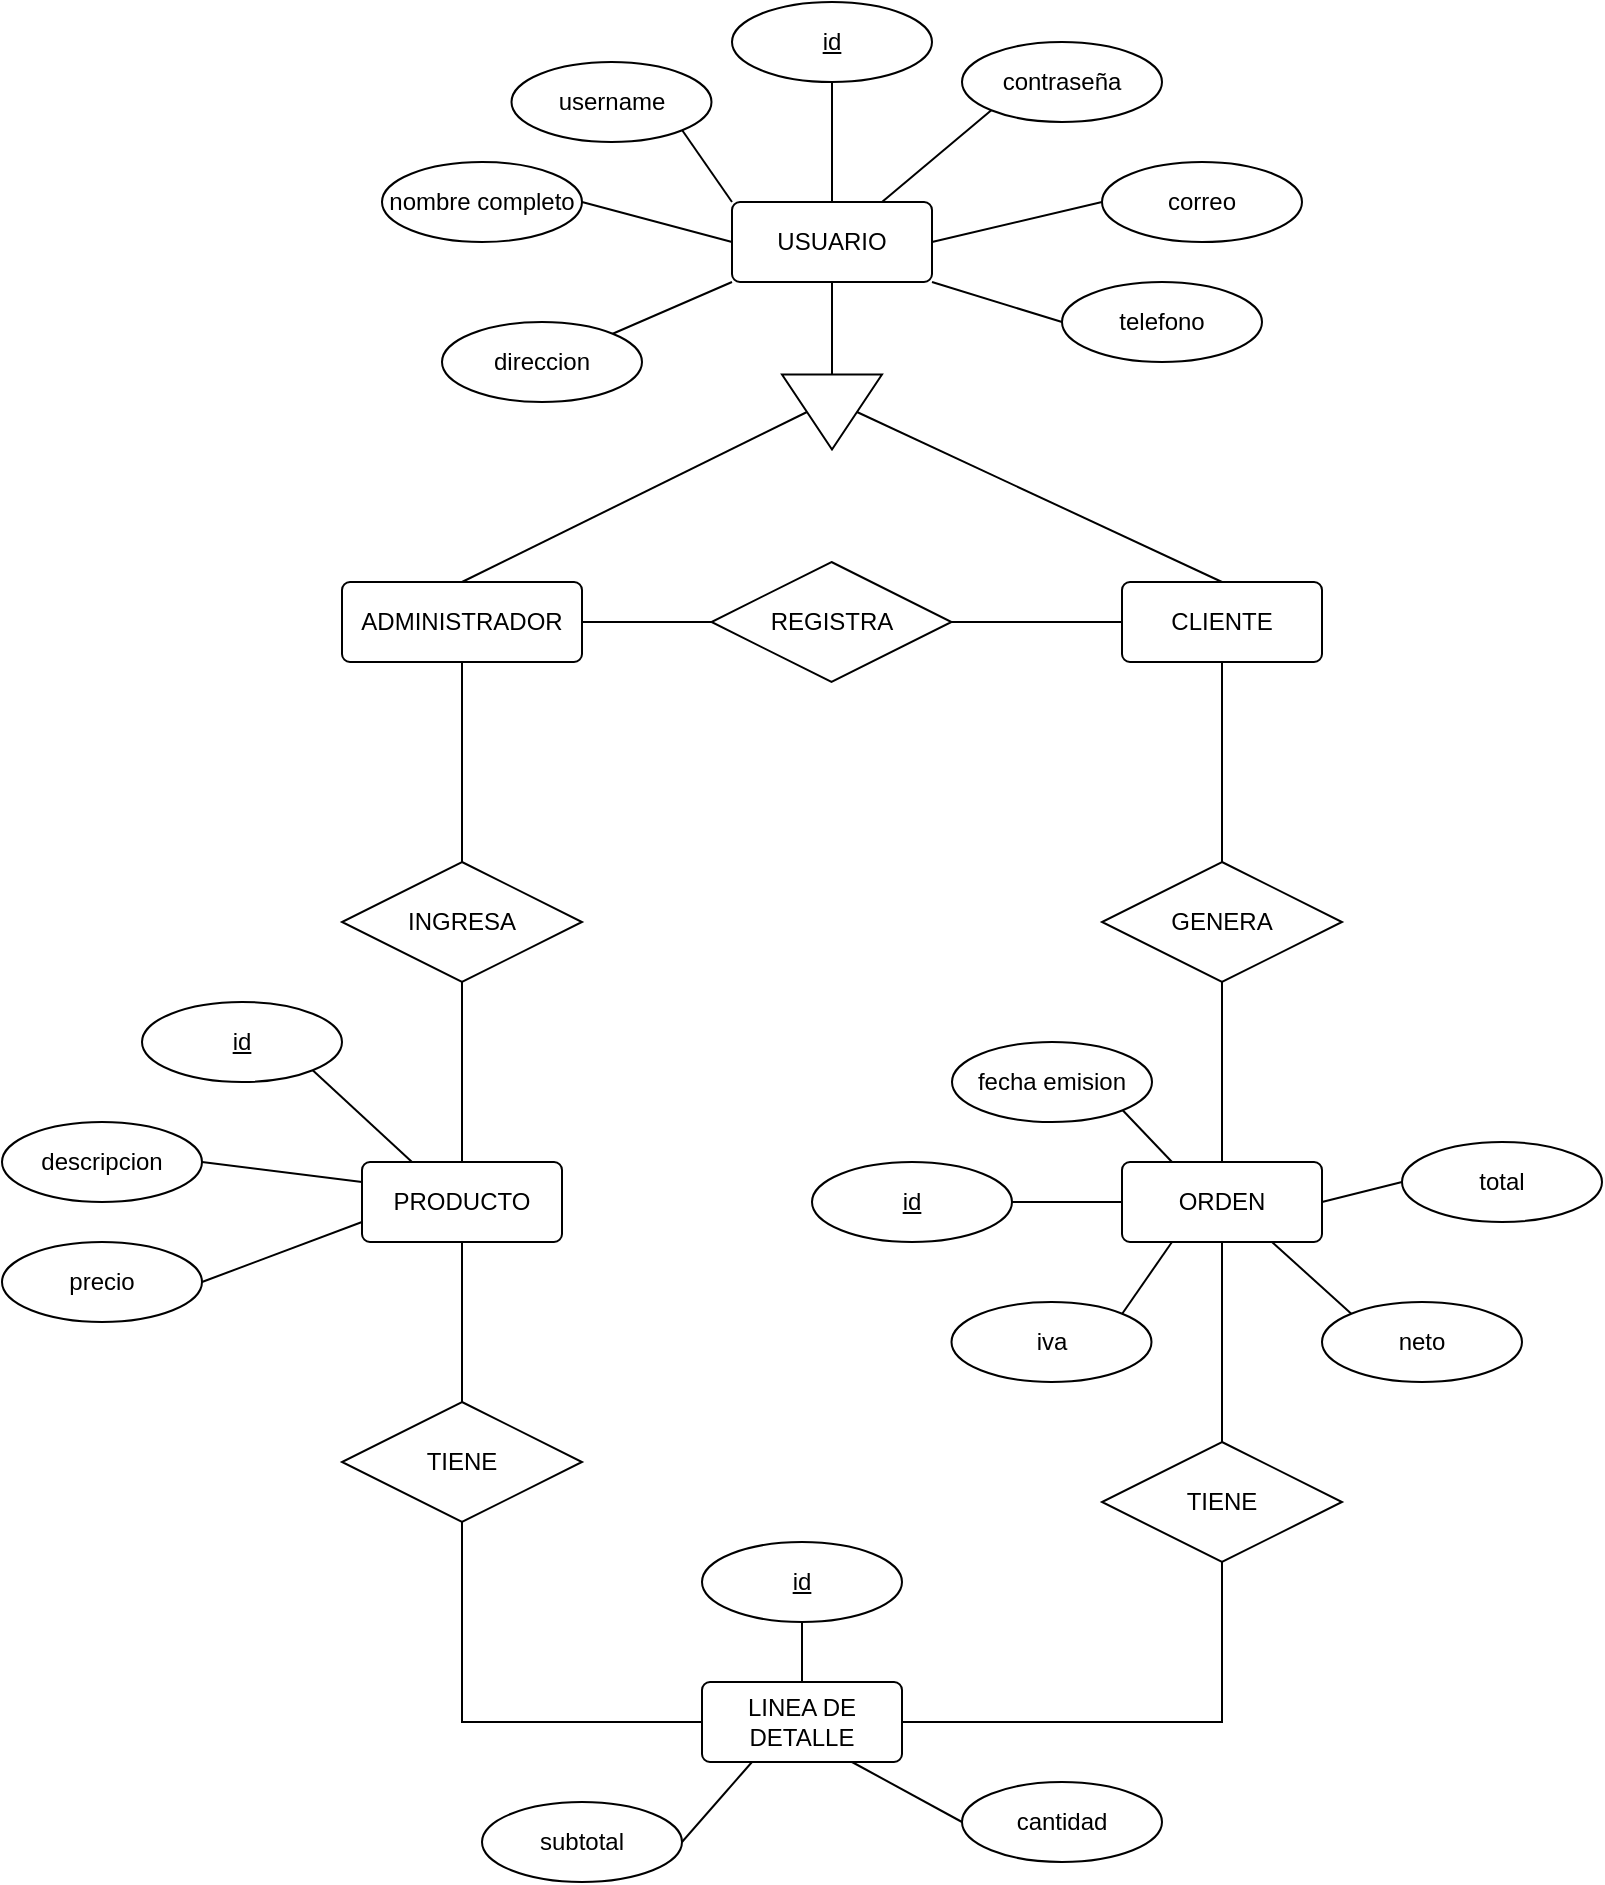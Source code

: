 <mxfile version="20.4.0" type="github">
  <diagram id="R2lEEEUBdFMjLlhIrx00" name="Page-1">
    <mxGraphModel dx="868" dy="482" grid="1" gridSize="10" guides="1" tooltips="1" connect="1" arrows="1" fold="1" page="1" pageScale="1" pageWidth="850" pageHeight="1100" math="0" shadow="0" extFonts="Permanent Marker^https://fonts.googleapis.com/css?family=Permanent+Marker">
      <root>
        <mxCell id="0" />
        <mxCell id="1" parent="0" />
        <mxCell id="k7mg1djWrPZgosc_BKo4-5" style="rounded=0;orthogonalLoop=1;jettySize=auto;html=1;exitX=0.5;exitY=1;exitDx=0;exitDy=0;entryX=0;entryY=0.5;entryDx=0;entryDy=0;endArrow=none;endFill=0;" edge="1" parent="1" source="k7mg1djWrPZgosc_BKo4-1" target="k7mg1djWrPZgosc_BKo4-2">
          <mxGeometry relative="1" as="geometry" />
        </mxCell>
        <mxCell id="k7mg1djWrPZgosc_BKo4-1" value="USUARIO" style="rounded=1;arcSize=10;whiteSpace=wrap;html=1;align=center;" vertex="1" parent="1">
          <mxGeometry x="385" y="120" width="100" height="40" as="geometry" />
        </mxCell>
        <mxCell id="k7mg1djWrPZgosc_BKo4-6" style="rounded=0;orthogonalLoop=1;jettySize=auto;html=1;exitX=0.5;exitY=1;exitDx=0;exitDy=0;entryX=0.5;entryY=0;entryDx=0;entryDy=0;endArrow=none;endFill=0;" edge="1" parent="1" source="k7mg1djWrPZgosc_BKo4-2" target="k7mg1djWrPZgosc_BKo4-3">
          <mxGeometry relative="1" as="geometry" />
        </mxCell>
        <mxCell id="k7mg1djWrPZgosc_BKo4-7" style="edgeStyle=none;rounded=0;orthogonalLoop=1;jettySize=auto;html=1;exitX=0.5;exitY=0;exitDx=0;exitDy=0;entryX=0.5;entryY=0;entryDx=0;entryDy=0;endArrow=none;endFill=0;" edge="1" parent="1" source="k7mg1djWrPZgosc_BKo4-2" target="k7mg1djWrPZgosc_BKo4-4">
          <mxGeometry relative="1" as="geometry" />
        </mxCell>
        <mxCell id="k7mg1djWrPZgosc_BKo4-2" value="" style="triangle;whiteSpace=wrap;html=1;rotation=90;" vertex="1" parent="1">
          <mxGeometry x="416.25" y="200" width="37.5" height="50" as="geometry" />
        </mxCell>
        <mxCell id="k7mg1djWrPZgosc_BKo4-3" value="ADMINISTRADOR" style="rounded=1;arcSize=10;whiteSpace=wrap;html=1;align=center;" vertex="1" parent="1">
          <mxGeometry x="190" y="310" width="120" height="40" as="geometry" />
        </mxCell>
        <mxCell id="k7mg1djWrPZgosc_BKo4-21" style="edgeStyle=orthogonalEdgeStyle;rounded=0;orthogonalLoop=1;jettySize=auto;html=1;exitX=0.5;exitY=1;exitDx=0;exitDy=0;entryX=0.5;entryY=0;entryDx=0;entryDy=0;endArrow=none;endFill=0;" edge="1" parent="1" source="k7mg1djWrPZgosc_BKo4-4" target="k7mg1djWrPZgosc_BKo4-11">
          <mxGeometry relative="1" as="geometry" />
        </mxCell>
        <mxCell id="k7mg1djWrPZgosc_BKo4-4" value="CLIENTE" style="rounded=1;arcSize=10;whiteSpace=wrap;html=1;align=center;" vertex="1" parent="1">
          <mxGeometry x="580" y="310" width="100" height="40" as="geometry" />
        </mxCell>
        <mxCell id="k7mg1djWrPZgosc_BKo4-19" style="edgeStyle=orthogonalEdgeStyle;rounded=0;orthogonalLoop=1;jettySize=auto;html=1;exitX=0;exitY=0.5;exitDx=0;exitDy=0;entryX=1;entryY=0.5;entryDx=0;entryDy=0;endArrow=none;endFill=0;" edge="1" parent="1" source="k7mg1djWrPZgosc_BKo4-8" target="k7mg1djWrPZgosc_BKo4-3">
          <mxGeometry relative="1" as="geometry" />
        </mxCell>
        <mxCell id="k7mg1djWrPZgosc_BKo4-20" style="edgeStyle=orthogonalEdgeStyle;rounded=0;orthogonalLoop=1;jettySize=auto;html=1;exitX=1;exitY=0.5;exitDx=0;exitDy=0;entryX=0;entryY=0.5;entryDx=0;entryDy=0;endArrow=none;endFill=0;" edge="1" parent="1" source="k7mg1djWrPZgosc_BKo4-8" target="k7mg1djWrPZgosc_BKo4-4">
          <mxGeometry relative="1" as="geometry" />
        </mxCell>
        <mxCell id="k7mg1djWrPZgosc_BKo4-8" value="REGISTRA" style="shape=rhombus;perimeter=rhombusPerimeter;whiteSpace=wrap;html=1;align=center;" vertex="1" parent="1">
          <mxGeometry x="374.75" y="300" width="120" height="60" as="geometry" />
        </mxCell>
        <mxCell id="k7mg1djWrPZgosc_BKo4-17" style="edgeStyle=orthogonalEdgeStyle;rounded=0;orthogonalLoop=1;jettySize=auto;html=1;exitX=0.5;exitY=0;exitDx=0;exitDy=0;entryX=0.5;entryY=1;entryDx=0;entryDy=0;endArrow=none;endFill=0;" edge="1" parent="1" source="k7mg1djWrPZgosc_BKo4-9" target="k7mg1djWrPZgosc_BKo4-10">
          <mxGeometry relative="1" as="geometry" />
        </mxCell>
        <mxCell id="k7mg1djWrPZgosc_BKo4-9" value="PRODUCTO" style="rounded=1;arcSize=10;whiteSpace=wrap;html=1;align=center;" vertex="1" parent="1">
          <mxGeometry x="200" y="600" width="100" height="40" as="geometry" />
        </mxCell>
        <mxCell id="k7mg1djWrPZgosc_BKo4-18" style="edgeStyle=orthogonalEdgeStyle;rounded=0;orthogonalLoop=1;jettySize=auto;html=1;exitX=0.5;exitY=0;exitDx=0;exitDy=0;entryX=0.5;entryY=1;entryDx=0;entryDy=0;endArrow=none;endFill=0;" edge="1" parent="1" source="k7mg1djWrPZgosc_BKo4-10" target="k7mg1djWrPZgosc_BKo4-3">
          <mxGeometry relative="1" as="geometry" />
        </mxCell>
        <mxCell id="k7mg1djWrPZgosc_BKo4-10" value="INGRESA" style="shape=rhombus;perimeter=rhombusPerimeter;whiteSpace=wrap;html=1;align=center;" vertex="1" parent="1">
          <mxGeometry x="190" y="450" width="120" height="60" as="geometry" />
        </mxCell>
        <mxCell id="k7mg1djWrPZgosc_BKo4-11" value="GENERA" style="shape=rhombus;perimeter=rhombusPerimeter;whiteSpace=wrap;html=1;align=center;" vertex="1" parent="1">
          <mxGeometry x="570" y="450" width="120" height="60" as="geometry" />
        </mxCell>
        <mxCell id="k7mg1djWrPZgosc_BKo4-16" style="edgeStyle=orthogonalEdgeStyle;rounded=0;orthogonalLoop=1;jettySize=auto;html=1;exitX=0.5;exitY=0;exitDx=0;exitDy=0;entryX=0.5;entryY=1;entryDx=0;entryDy=0;endArrow=none;endFill=0;" edge="1" parent="1" source="k7mg1djWrPZgosc_BKo4-12" target="k7mg1djWrPZgosc_BKo4-11">
          <mxGeometry relative="1" as="geometry" />
        </mxCell>
        <mxCell id="k7mg1djWrPZgosc_BKo4-12" value="ORDEN" style="rounded=1;arcSize=10;whiteSpace=wrap;html=1;align=center;" vertex="1" parent="1">
          <mxGeometry x="580" y="600" width="100" height="40" as="geometry" />
        </mxCell>
        <mxCell id="k7mg1djWrPZgosc_BKo4-14" style="edgeStyle=orthogonalEdgeStyle;rounded=0;orthogonalLoop=1;jettySize=auto;html=1;exitX=0.5;exitY=0;exitDx=0;exitDy=0;entryX=0.5;entryY=1;entryDx=0;entryDy=0;endArrow=none;endFill=0;" edge="1" parent="1" source="k7mg1djWrPZgosc_BKo4-13" target="k7mg1djWrPZgosc_BKo4-9">
          <mxGeometry relative="1" as="geometry" />
        </mxCell>
        <mxCell id="k7mg1djWrPZgosc_BKo4-13" value="TIENE" style="shape=rhombus;perimeter=rhombusPerimeter;whiteSpace=wrap;html=1;align=center;" vertex="1" parent="1">
          <mxGeometry x="190" y="720" width="120" height="60" as="geometry" />
        </mxCell>
        <mxCell id="k7mg1djWrPZgosc_BKo4-61" style="edgeStyle=none;rounded=0;orthogonalLoop=1;jettySize=auto;html=1;exitX=1;exitY=1;exitDx=0;exitDy=0;entryX=0.25;entryY=0;entryDx=0;entryDy=0;endArrow=none;endFill=0;" edge="1" parent="1" source="k7mg1djWrPZgosc_BKo4-22" target="k7mg1djWrPZgosc_BKo4-9">
          <mxGeometry relative="1" as="geometry" />
        </mxCell>
        <mxCell id="k7mg1djWrPZgosc_BKo4-22" value="id" style="ellipse;whiteSpace=wrap;html=1;align=center;fontStyle=4;" vertex="1" parent="1">
          <mxGeometry x="90" y="520" width="100" height="40" as="geometry" />
        </mxCell>
        <mxCell id="k7mg1djWrPZgosc_BKo4-62" style="edgeStyle=none;rounded=0;orthogonalLoop=1;jettySize=auto;html=1;exitX=1;exitY=0.5;exitDx=0;exitDy=0;entryX=0;entryY=0.25;entryDx=0;entryDy=0;endArrow=none;endFill=0;" edge="1" parent="1" source="k7mg1djWrPZgosc_BKo4-23" target="k7mg1djWrPZgosc_BKo4-9">
          <mxGeometry relative="1" as="geometry" />
        </mxCell>
        <mxCell id="k7mg1djWrPZgosc_BKo4-23" value="descripcion" style="ellipse;whiteSpace=wrap;html=1;align=center;" vertex="1" parent="1">
          <mxGeometry x="20" y="580" width="100" height="40" as="geometry" />
        </mxCell>
        <mxCell id="k7mg1djWrPZgosc_BKo4-63" style="edgeStyle=none;rounded=0;orthogonalLoop=1;jettySize=auto;html=1;exitX=1;exitY=0.5;exitDx=0;exitDy=0;entryX=0;entryY=0.75;entryDx=0;entryDy=0;endArrow=none;endFill=0;" edge="1" parent="1" source="k7mg1djWrPZgosc_BKo4-24" target="k7mg1djWrPZgosc_BKo4-9">
          <mxGeometry relative="1" as="geometry" />
        </mxCell>
        <mxCell id="k7mg1djWrPZgosc_BKo4-24" value="precio" style="ellipse;whiteSpace=wrap;html=1;align=center;" vertex="1" parent="1">
          <mxGeometry x="20" y="640" width="100" height="40" as="geometry" />
        </mxCell>
        <mxCell id="k7mg1djWrPZgosc_BKo4-28" style="edgeStyle=orthogonalEdgeStyle;rounded=0;orthogonalLoop=1;jettySize=auto;html=1;exitX=1;exitY=0.5;exitDx=0;exitDy=0;entryX=0.5;entryY=1;entryDx=0;entryDy=0;endArrow=none;endFill=0;" edge="1" parent="1" source="k7mg1djWrPZgosc_BKo4-26" target="k7mg1djWrPZgosc_BKo4-27">
          <mxGeometry relative="1" as="geometry" />
        </mxCell>
        <mxCell id="k7mg1djWrPZgosc_BKo4-30" style="edgeStyle=orthogonalEdgeStyle;rounded=0;orthogonalLoop=1;jettySize=auto;html=1;exitX=0;exitY=0.5;exitDx=0;exitDy=0;entryX=0.5;entryY=1;entryDx=0;entryDy=0;endArrow=none;endFill=0;" edge="1" parent="1" source="k7mg1djWrPZgosc_BKo4-26" target="k7mg1djWrPZgosc_BKo4-13">
          <mxGeometry relative="1" as="geometry" />
        </mxCell>
        <mxCell id="k7mg1djWrPZgosc_BKo4-26" value="LINEA DE DETALLE" style="rounded=1;arcSize=10;whiteSpace=wrap;html=1;align=center;" vertex="1" parent="1">
          <mxGeometry x="370" y="860" width="100" height="40" as="geometry" />
        </mxCell>
        <mxCell id="k7mg1djWrPZgosc_BKo4-29" style="edgeStyle=orthogonalEdgeStyle;rounded=0;orthogonalLoop=1;jettySize=auto;html=1;exitX=0.5;exitY=0;exitDx=0;exitDy=0;entryX=0.5;entryY=1;entryDx=0;entryDy=0;endArrow=none;endFill=0;" edge="1" parent="1" source="k7mg1djWrPZgosc_BKo4-27" target="k7mg1djWrPZgosc_BKo4-12">
          <mxGeometry relative="1" as="geometry" />
        </mxCell>
        <mxCell id="k7mg1djWrPZgosc_BKo4-27" value="TIENE" style="shape=rhombus;perimeter=rhombusPerimeter;whiteSpace=wrap;html=1;align=center;" vertex="1" parent="1">
          <mxGeometry x="570" y="740" width="120" height="60" as="geometry" />
        </mxCell>
        <mxCell id="k7mg1djWrPZgosc_BKo4-34" style="rounded=0;orthogonalLoop=1;jettySize=auto;html=1;exitX=0.5;exitY=1;exitDx=0;exitDy=0;entryX=0.5;entryY=0;entryDx=0;entryDy=0;endArrow=none;endFill=0;" edge="1" parent="1" source="k7mg1djWrPZgosc_BKo4-31" target="k7mg1djWrPZgosc_BKo4-26">
          <mxGeometry relative="1" as="geometry" />
        </mxCell>
        <mxCell id="k7mg1djWrPZgosc_BKo4-31" value="id" style="ellipse;whiteSpace=wrap;html=1;align=center;fontStyle=4;" vertex="1" parent="1">
          <mxGeometry x="370" y="790" width="100" height="40" as="geometry" />
        </mxCell>
        <mxCell id="k7mg1djWrPZgosc_BKo4-36" style="rounded=0;orthogonalLoop=1;jettySize=auto;html=1;exitX=0;exitY=0.5;exitDx=0;exitDy=0;entryX=0.75;entryY=1;entryDx=0;entryDy=0;endArrow=none;endFill=0;" edge="1" parent="1" source="k7mg1djWrPZgosc_BKo4-32" target="k7mg1djWrPZgosc_BKo4-26">
          <mxGeometry relative="1" as="geometry" />
        </mxCell>
        <mxCell id="k7mg1djWrPZgosc_BKo4-32" value="cantidad" style="ellipse;whiteSpace=wrap;html=1;align=center;" vertex="1" parent="1">
          <mxGeometry x="500" y="910" width="100" height="40" as="geometry" />
        </mxCell>
        <mxCell id="k7mg1djWrPZgosc_BKo4-35" style="rounded=0;orthogonalLoop=1;jettySize=auto;html=1;exitX=1;exitY=0.5;exitDx=0;exitDy=0;entryX=0.25;entryY=1;entryDx=0;entryDy=0;endArrow=none;endFill=0;" edge="1" parent="1" source="k7mg1djWrPZgosc_BKo4-33" target="k7mg1djWrPZgosc_BKo4-26">
          <mxGeometry relative="1" as="geometry" />
        </mxCell>
        <mxCell id="k7mg1djWrPZgosc_BKo4-33" value="subtotal" style="ellipse;whiteSpace=wrap;html=1;align=center;" vertex="1" parent="1">
          <mxGeometry x="260" y="920" width="100" height="40" as="geometry" />
        </mxCell>
        <mxCell id="k7mg1djWrPZgosc_BKo4-38" style="rounded=0;orthogonalLoop=1;jettySize=auto;html=1;exitX=1;exitY=0.5;exitDx=0;exitDy=0;entryX=0;entryY=0.5;entryDx=0;entryDy=0;endArrow=none;endFill=0;" edge="1" parent="1" source="k7mg1djWrPZgosc_BKo4-37" target="k7mg1djWrPZgosc_BKo4-12">
          <mxGeometry relative="1" as="geometry" />
        </mxCell>
        <mxCell id="k7mg1djWrPZgosc_BKo4-37" value="id" style="ellipse;whiteSpace=wrap;html=1;align=center;fontStyle=4;" vertex="1" parent="1">
          <mxGeometry x="425" y="600" width="100" height="40" as="geometry" />
        </mxCell>
        <mxCell id="k7mg1djWrPZgosc_BKo4-44" style="rounded=0;orthogonalLoop=1;jettySize=auto;html=1;exitX=1;exitY=1;exitDx=0;exitDy=0;entryX=0.25;entryY=0;entryDx=0;entryDy=0;endArrow=none;endFill=0;" edge="1" parent="1" source="k7mg1djWrPZgosc_BKo4-39" target="k7mg1djWrPZgosc_BKo4-12">
          <mxGeometry relative="1" as="geometry" />
        </mxCell>
        <mxCell id="k7mg1djWrPZgosc_BKo4-39" value="fecha emision" style="ellipse;whiteSpace=wrap;html=1;align=center;" vertex="1" parent="1">
          <mxGeometry x="495" y="540" width="100" height="40" as="geometry" />
        </mxCell>
        <mxCell id="k7mg1djWrPZgosc_BKo4-47" style="edgeStyle=none;rounded=0;orthogonalLoop=1;jettySize=auto;html=1;exitX=0;exitY=0.5;exitDx=0;exitDy=0;entryX=1;entryY=0.5;entryDx=0;entryDy=0;endArrow=none;endFill=0;" edge="1" parent="1" source="k7mg1djWrPZgosc_BKo4-40" target="k7mg1djWrPZgosc_BKo4-12">
          <mxGeometry relative="1" as="geometry" />
        </mxCell>
        <mxCell id="k7mg1djWrPZgosc_BKo4-40" value="total" style="ellipse;whiteSpace=wrap;html=1;align=center;" vertex="1" parent="1">
          <mxGeometry x="720" y="590" width="100" height="40" as="geometry" />
        </mxCell>
        <mxCell id="k7mg1djWrPZgosc_BKo4-46" style="edgeStyle=none;rounded=0;orthogonalLoop=1;jettySize=auto;html=1;exitX=0;exitY=0;exitDx=0;exitDy=0;entryX=0.75;entryY=1;entryDx=0;entryDy=0;endArrow=none;endFill=0;" edge="1" parent="1" source="k7mg1djWrPZgosc_BKo4-41" target="k7mg1djWrPZgosc_BKo4-12">
          <mxGeometry relative="1" as="geometry" />
        </mxCell>
        <mxCell id="k7mg1djWrPZgosc_BKo4-41" value="neto" style="ellipse;whiteSpace=wrap;html=1;align=center;" vertex="1" parent="1">
          <mxGeometry x="680" y="670" width="100" height="40" as="geometry" />
        </mxCell>
        <mxCell id="k7mg1djWrPZgosc_BKo4-45" style="edgeStyle=none;rounded=0;orthogonalLoop=1;jettySize=auto;html=1;exitX=1;exitY=0;exitDx=0;exitDy=0;entryX=0.25;entryY=1;entryDx=0;entryDy=0;endArrow=none;endFill=0;" edge="1" parent="1" source="k7mg1djWrPZgosc_BKo4-42" target="k7mg1djWrPZgosc_BKo4-12">
          <mxGeometry relative="1" as="geometry" />
        </mxCell>
        <mxCell id="k7mg1djWrPZgosc_BKo4-42" value="iva" style="ellipse;whiteSpace=wrap;html=1;align=center;" vertex="1" parent="1">
          <mxGeometry x="494.75" y="670" width="100" height="40" as="geometry" />
        </mxCell>
        <mxCell id="k7mg1djWrPZgosc_BKo4-48" style="edgeStyle=none;rounded=0;orthogonalLoop=1;jettySize=auto;html=1;exitX=0.5;exitY=1;exitDx=0;exitDy=0;entryX=0.5;entryY=0;entryDx=0;entryDy=0;endArrow=none;endFill=0;" edge="1" parent="1" source="k7mg1djWrPZgosc_BKo4-43" target="k7mg1djWrPZgosc_BKo4-1">
          <mxGeometry relative="1" as="geometry" />
        </mxCell>
        <mxCell id="k7mg1djWrPZgosc_BKo4-43" value="id" style="ellipse;whiteSpace=wrap;html=1;align=center;fontStyle=4;" vertex="1" parent="1">
          <mxGeometry x="385" y="20" width="100" height="40" as="geometry" />
        </mxCell>
        <mxCell id="k7mg1djWrPZgosc_BKo4-56" style="edgeStyle=none;rounded=0;orthogonalLoop=1;jettySize=auto;html=1;exitX=1;exitY=0.5;exitDx=0;exitDy=0;entryX=0;entryY=0.5;entryDx=0;entryDy=0;endArrow=none;endFill=0;" edge="1" parent="1" source="k7mg1djWrPZgosc_BKo4-49" target="k7mg1djWrPZgosc_BKo4-1">
          <mxGeometry relative="1" as="geometry" />
        </mxCell>
        <mxCell id="k7mg1djWrPZgosc_BKo4-49" value="nombre completo" style="ellipse;whiteSpace=wrap;html=1;align=center;" vertex="1" parent="1">
          <mxGeometry x="210" y="100" width="100" height="40" as="geometry" />
        </mxCell>
        <mxCell id="k7mg1djWrPZgosc_BKo4-55" style="edgeStyle=none;rounded=0;orthogonalLoop=1;jettySize=auto;html=1;exitX=1;exitY=1;exitDx=0;exitDy=0;entryX=0;entryY=0;entryDx=0;entryDy=0;endArrow=none;endFill=0;" edge="1" parent="1" source="k7mg1djWrPZgosc_BKo4-50" target="k7mg1djWrPZgosc_BKo4-1">
          <mxGeometry relative="1" as="geometry" />
        </mxCell>
        <mxCell id="k7mg1djWrPZgosc_BKo4-50" value="username" style="ellipse;whiteSpace=wrap;html=1;align=center;" vertex="1" parent="1">
          <mxGeometry x="274.75" y="50" width="100" height="40" as="geometry" />
        </mxCell>
        <mxCell id="k7mg1djWrPZgosc_BKo4-60" style="edgeStyle=none;rounded=0;orthogonalLoop=1;jettySize=auto;html=1;exitX=0;exitY=1;exitDx=0;exitDy=0;entryX=0.75;entryY=0;entryDx=0;entryDy=0;endArrow=none;endFill=0;" edge="1" parent="1" source="k7mg1djWrPZgosc_BKo4-51" target="k7mg1djWrPZgosc_BKo4-1">
          <mxGeometry relative="1" as="geometry" />
        </mxCell>
        <mxCell id="k7mg1djWrPZgosc_BKo4-51" value="contraseña" style="ellipse;whiteSpace=wrap;html=1;align=center;" vertex="1" parent="1">
          <mxGeometry x="500" y="40" width="100" height="40" as="geometry" />
        </mxCell>
        <mxCell id="k7mg1djWrPZgosc_BKo4-59" style="edgeStyle=none;rounded=0;orthogonalLoop=1;jettySize=auto;html=1;exitX=0;exitY=0.5;exitDx=0;exitDy=0;entryX=1;entryY=0.5;entryDx=0;entryDy=0;endArrow=none;endFill=0;" edge="1" parent="1" source="k7mg1djWrPZgosc_BKo4-52" target="k7mg1djWrPZgosc_BKo4-1">
          <mxGeometry relative="1" as="geometry" />
        </mxCell>
        <mxCell id="k7mg1djWrPZgosc_BKo4-52" value="correo" style="ellipse;whiteSpace=wrap;html=1;align=center;" vertex="1" parent="1">
          <mxGeometry x="570" y="100" width="100" height="40" as="geometry" />
        </mxCell>
        <mxCell id="k7mg1djWrPZgosc_BKo4-58" style="edgeStyle=none;rounded=0;orthogonalLoop=1;jettySize=auto;html=1;exitX=0;exitY=0.5;exitDx=0;exitDy=0;entryX=1;entryY=1;entryDx=0;entryDy=0;endArrow=none;endFill=0;" edge="1" parent="1" source="k7mg1djWrPZgosc_BKo4-53" target="k7mg1djWrPZgosc_BKo4-1">
          <mxGeometry relative="1" as="geometry" />
        </mxCell>
        <mxCell id="k7mg1djWrPZgosc_BKo4-53" value="telefono" style="ellipse;whiteSpace=wrap;html=1;align=center;" vertex="1" parent="1">
          <mxGeometry x="550" y="160" width="100" height="40" as="geometry" />
        </mxCell>
        <mxCell id="k7mg1djWrPZgosc_BKo4-57" style="edgeStyle=none;rounded=0;orthogonalLoop=1;jettySize=auto;html=1;exitX=1;exitY=0;exitDx=0;exitDy=0;entryX=0;entryY=1;entryDx=0;entryDy=0;endArrow=none;endFill=0;" edge="1" parent="1" source="k7mg1djWrPZgosc_BKo4-54" target="k7mg1djWrPZgosc_BKo4-1">
          <mxGeometry relative="1" as="geometry" />
        </mxCell>
        <mxCell id="k7mg1djWrPZgosc_BKo4-54" value="direccion" style="ellipse;whiteSpace=wrap;html=1;align=center;" vertex="1" parent="1">
          <mxGeometry x="240" y="180" width="100" height="40" as="geometry" />
        </mxCell>
      </root>
    </mxGraphModel>
  </diagram>
</mxfile>
